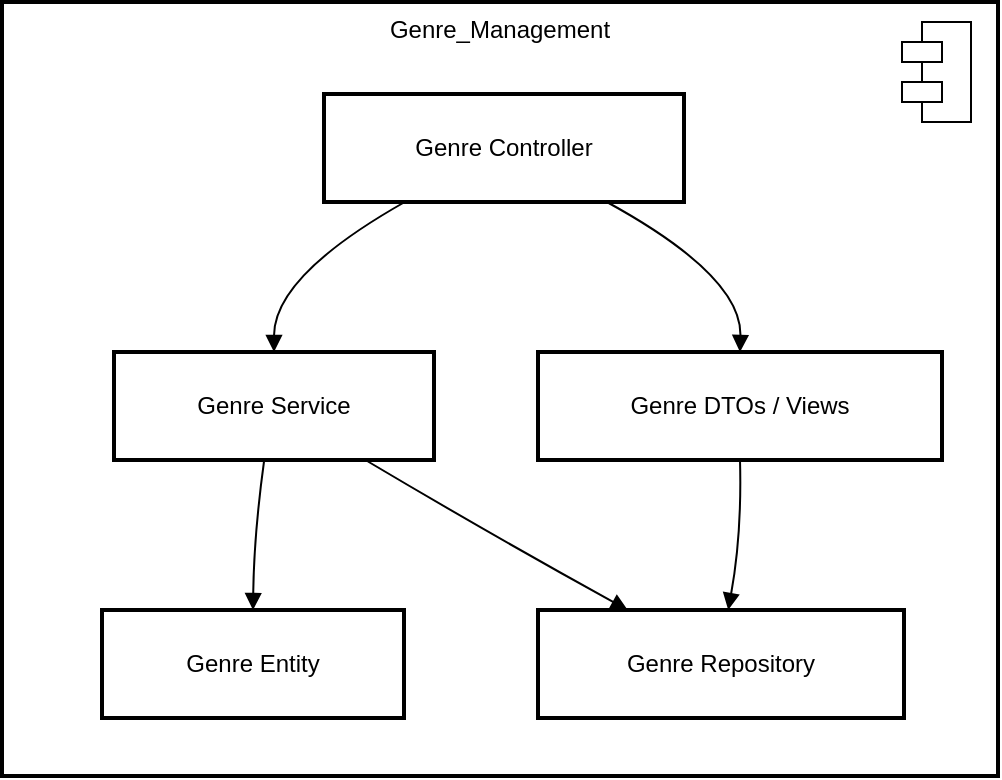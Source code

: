 <mxfile version="28.2.8">
  <diagram name="Page-1" id="cckhRAU9klDnyzQ11kri">
    <mxGraphModel dx="576" dy="841" grid="1" gridSize="10" guides="1" tooltips="1" connect="1" arrows="1" fold="1" page="1" pageScale="1" pageWidth="850" pageHeight="1100" math="0" shadow="0">
      <root>
        <mxCell id="0" />
        <mxCell id="1" parent="0" />
        <mxCell id="jGKvfiks8SonWcWXjs5c-48" value="Genre_Management" style="whiteSpace=wrap;strokeWidth=2;verticalAlign=top;" vertex="1" parent="1">
          <mxGeometry x="1190" y="980" width="498" height="387" as="geometry" />
        </mxCell>
        <mxCell id="jGKvfiks8SonWcWXjs5c-49" value="Genre Controller" style="whiteSpace=wrap;strokeWidth=2;" vertex="1" parent="jGKvfiks8SonWcWXjs5c-48">
          <mxGeometry x="161" y="46" width="180" height="54" as="geometry" />
        </mxCell>
        <mxCell id="jGKvfiks8SonWcWXjs5c-50" value="Genre Service" style="whiteSpace=wrap;strokeWidth=2;" vertex="1" parent="jGKvfiks8SonWcWXjs5c-48">
          <mxGeometry x="56" y="175" width="160" height="54" as="geometry" />
        </mxCell>
        <mxCell id="jGKvfiks8SonWcWXjs5c-51" value="Genre DTOs / Views" style="whiteSpace=wrap;strokeWidth=2;" vertex="1" parent="jGKvfiks8SonWcWXjs5c-48">
          <mxGeometry x="268" y="175" width="202" height="54" as="geometry" />
        </mxCell>
        <mxCell id="jGKvfiks8SonWcWXjs5c-52" value="Genre Entity" style="whiteSpace=wrap;strokeWidth=2;" vertex="1" parent="jGKvfiks8SonWcWXjs5c-48">
          <mxGeometry x="50" y="304" width="151" height="54" as="geometry" />
        </mxCell>
        <mxCell id="jGKvfiks8SonWcWXjs5c-53" value="Genre Repository" style="whiteSpace=wrap;strokeWidth=2;" vertex="1" parent="jGKvfiks8SonWcWXjs5c-48">
          <mxGeometry x="268" y="304" width="183" height="54" as="geometry" />
        </mxCell>
        <mxCell id="jGKvfiks8SonWcWXjs5c-54" value="" style="curved=1;startArrow=none;endArrow=block;exitX=0.23;exitY=0.99;entryX=0.5;entryY=-0.01;rounded=0;" edge="1" parent="jGKvfiks8SonWcWXjs5c-48" source="jGKvfiks8SonWcWXjs5c-49" target="jGKvfiks8SonWcWXjs5c-50">
          <mxGeometry relative="1" as="geometry">
            <Array as="points">
              <mxPoint x="136" y="137" />
            </Array>
          </mxGeometry>
        </mxCell>
        <mxCell id="jGKvfiks8SonWcWXjs5c-55" value="" style="curved=1;startArrow=none;endArrow=block;exitX=0.78;exitY=0.99;entryX=0.5;entryY=-0.01;rounded=0;" edge="1" parent="jGKvfiks8SonWcWXjs5c-48" source="jGKvfiks8SonWcWXjs5c-49" target="jGKvfiks8SonWcWXjs5c-51">
          <mxGeometry relative="1" as="geometry">
            <Array as="points">
              <mxPoint x="370" y="137" />
            </Array>
          </mxGeometry>
        </mxCell>
        <mxCell id="jGKvfiks8SonWcWXjs5c-56" value="" style="curved=1;startArrow=none;endArrow=block;exitX=0.47;exitY=0.99;entryX=0.5;entryY=-0.01;rounded=0;" edge="1" parent="jGKvfiks8SonWcWXjs5c-48" source="jGKvfiks8SonWcWXjs5c-50" target="jGKvfiks8SonWcWXjs5c-52">
          <mxGeometry relative="1" as="geometry">
            <Array as="points">
              <mxPoint x="126" y="266" />
            </Array>
          </mxGeometry>
        </mxCell>
        <mxCell id="jGKvfiks8SonWcWXjs5c-57" value="" style="curved=1;startArrow=none;endArrow=block;exitX=0.78;exitY=0.99;entryX=0.24;entryY=-0.01;rounded=0;" edge="1" parent="jGKvfiks8SonWcWXjs5c-48" source="jGKvfiks8SonWcWXjs5c-50" target="jGKvfiks8SonWcWXjs5c-53">
          <mxGeometry relative="1" as="geometry">
            <Array as="points">
              <mxPoint x="244" y="266" />
            </Array>
          </mxGeometry>
        </mxCell>
        <mxCell id="jGKvfiks8SonWcWXjs5c-58" value="" style="curved=1;startArrow=none;endArrow=block;exitX=0.5;exitY=0.99;entryX=0.52;entryY=-0.01;rounded=0;" edge="1" parent="jGKvfiks8SonWcWXjs5c-48" source="jGKvfiks8SonWcWXjs5c-51" target="jGKvfiks8SonWcWXjs5c-53">
          <mxGeometry relative="1" as="geometry">
            <Array as="points">
              <mxPoint x="370" y="266" />
            </Array>
          </mxGeometry>
        </mxCell>
        <mxCell id="jGKvfiks8SonWcWXjs5c-34" value="" style="shape=module;align=left;spacingLeft=20;align=center;verticalAlign=top;whiteSpace=wrap;html=1;movable=1;resizable=1;rotatable=1;deletable=1;editable=1;locked=0;connectable=1;" vertex="1" parent="jGKvfiks8SonWcWXjs5c-48">
          <mxGeometry x="450" y="10" width="34.5" height="50" as="geometry" />
        </mxCell>
      </root>
    </mxGraphModel>
  </diagram>
</mxfile>
